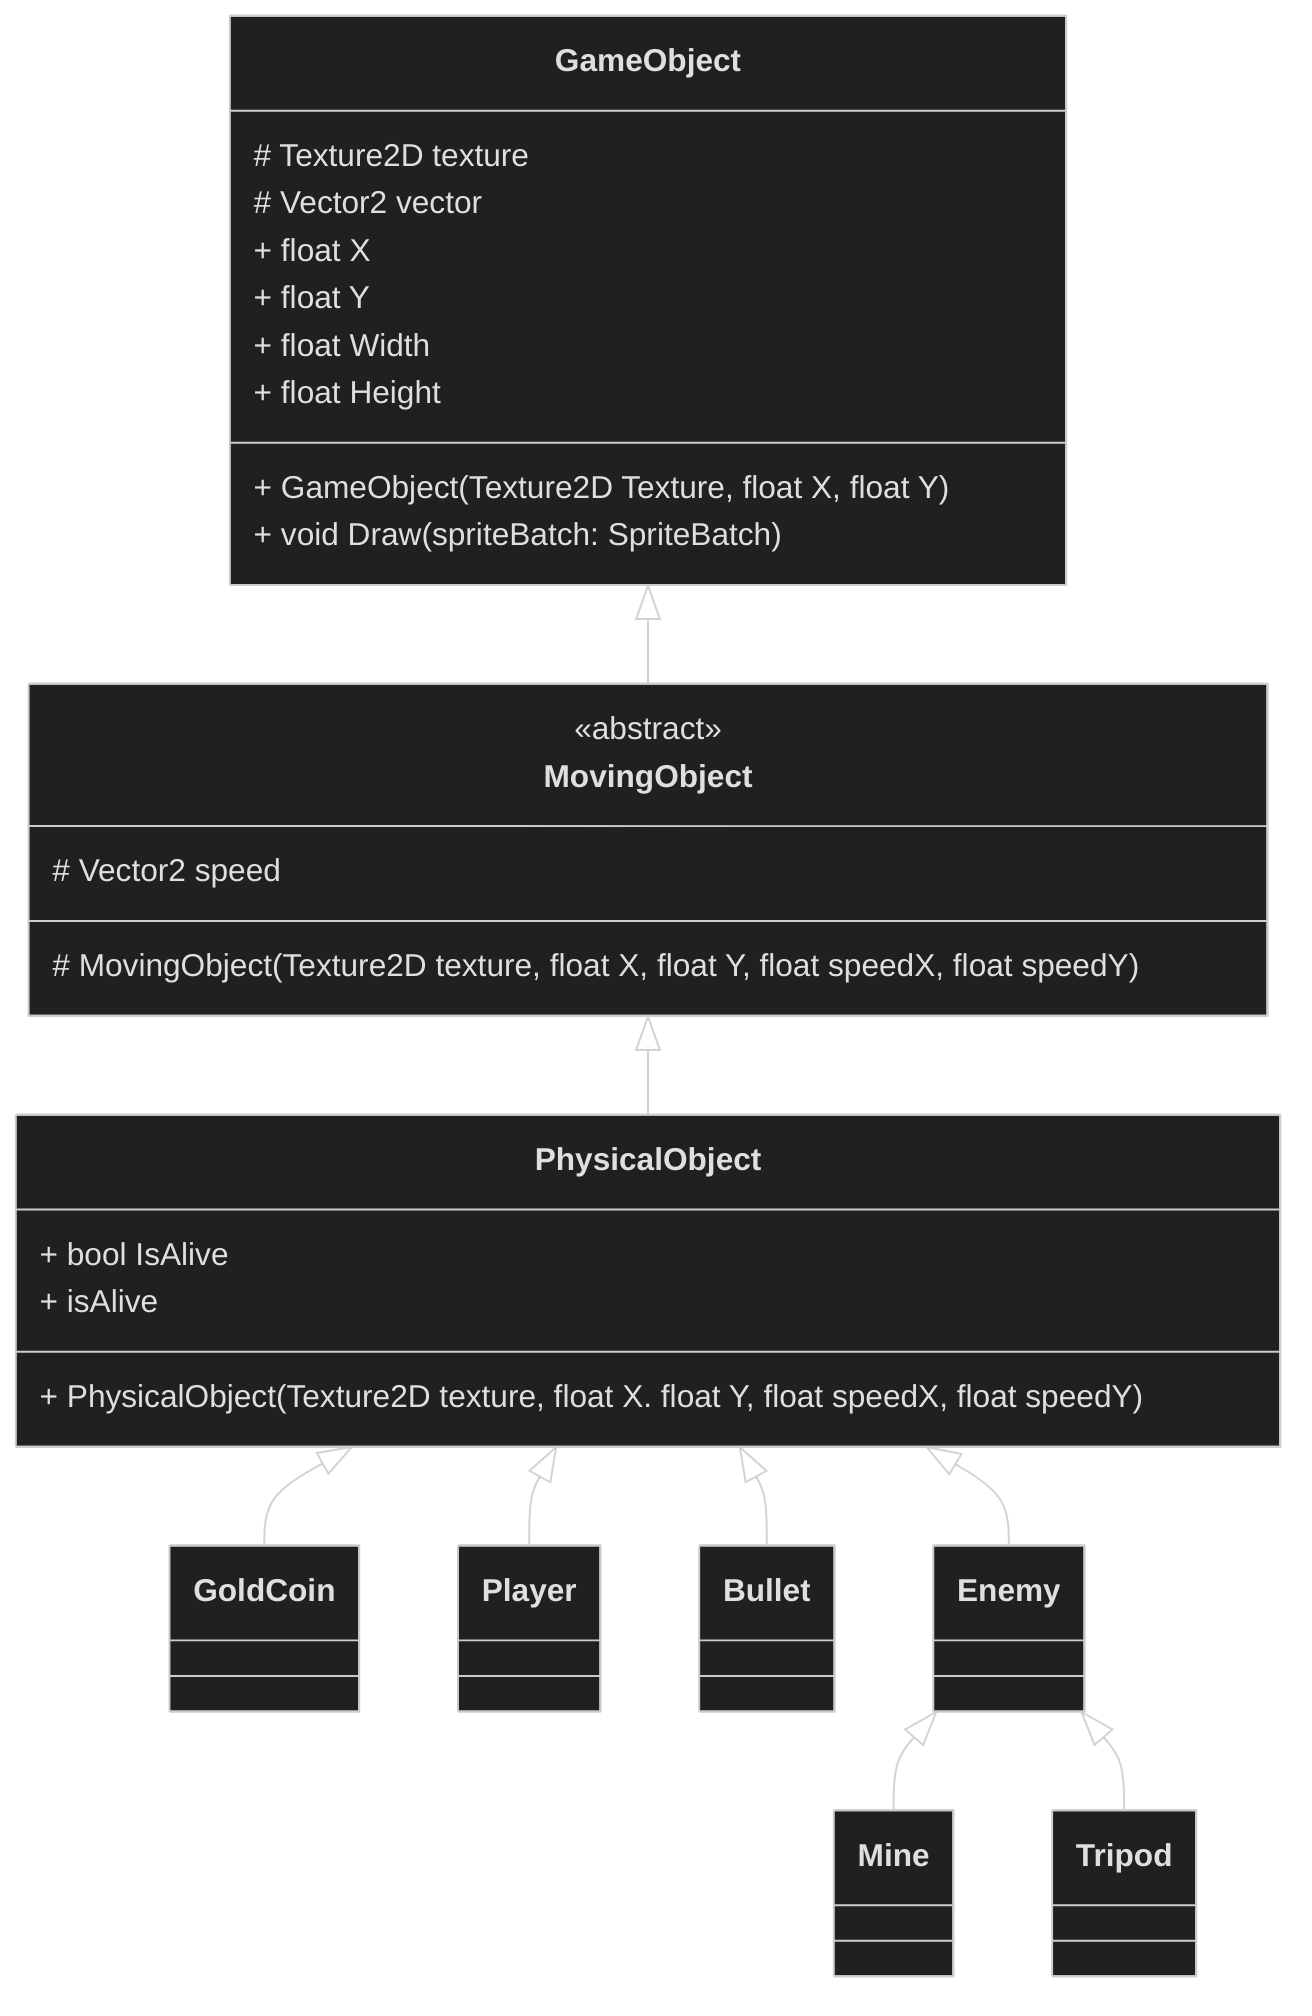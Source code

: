%%{
  init: {
    'theme': 'dark'
  }
}%%
classDiagram
    class GameObject {
        # Texture2D texture
        # Vector2 vector
        + float X
        + float Y
        + float Width
        + float Height
        + GameObject(Texture2D Texture, float X, float Y)
        + void Draw(spriteBatch: SpriteBatch)
    }

    class MovingObject {
        <<abstract>>
        # Vector2 speed
        # MovingObject(Texture2D texture, float X, float Y, float speedX, float speedY)
    }

    class PhysicalObject {
        + bool IsAlive
        + PhysicalObject(Texture2D texture, float X. float Y, float speedX, float speedY)
        + isAlive
    }

    class GoldCoin {
    }

    class Player {
    }

    class Bullet {
    }

    class Enemy {
    }

    class Mine {
    }

    class Tripod {
    }
%% Ager arvet, Car ärver av Vehicle
    GameObject <|-- MovingObject
    MovingObject <|-- PhysicalObject
    PhysicalObject <|--  GoldCoin 
    PhysicalObject <|--  Player 
    PhysicalObject <|--  Bullet 
    PhysicalObject <|--  Enemy 
    Enemy <|-- Mine
    Enemy <|-- Tripod